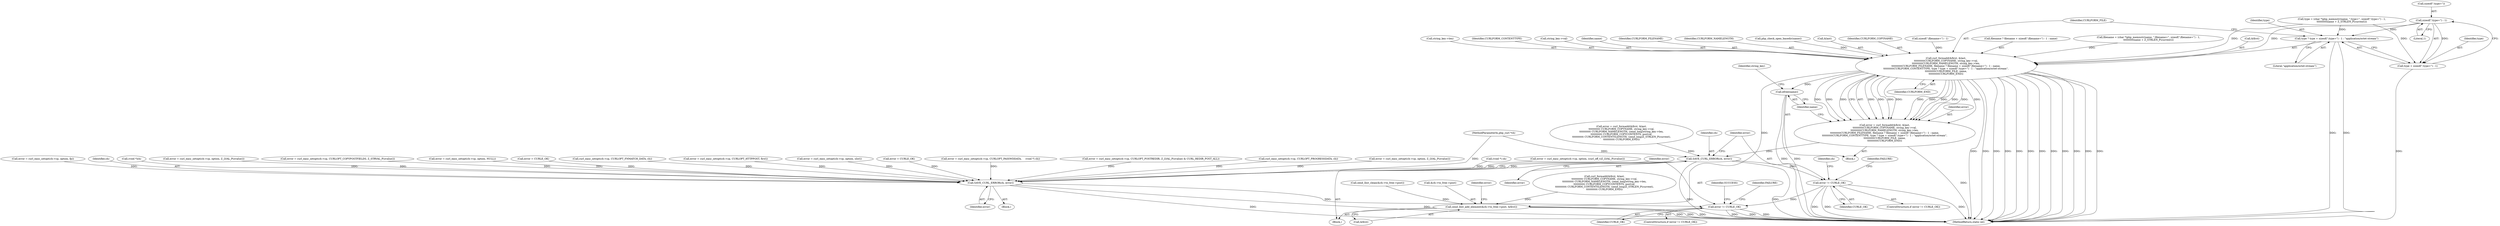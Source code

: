 digraph "0_php_124fb22a13fafa3648e4e15b4f207c7096d8155e@API" {
"1001357" [label="(Call,sizeof(\";type=\") - 1)"];
"1001329" [label="(Call,curl_formadd(&first, &last,\n\t\t\t\t\t\t\t\t\t\tCURLFORM_COPYNAME, string_key->val,\n\t\t\t\t\t\t\t\t\t\tCURLFORM_NAMELENGTH, string_key->len,\n\t\t\t\t\t\t\t\t\t\tCURLFORM_FILENAME, filename ? filename + sizeof(\";filename=\") - 1 : name,\n\t\t\t\t\t\t\t\t\t\tCURLFORM_CONTENTTYPE, type ? type + sizeof(\";type=\") - 1 : \"application/octet-stream\",\n\t\t\t\t\t\t\t\t\t\tCURLFORM_FILE, name,\n\t\t\t\t\t\t\t\t\t\tCURLFORM_END))"];
"1001327" [label="(Call,error = curl_formadd(&first, &last,\n\t\t\t\t\t\t\t\t\t\tCURLFORM_COPYNAME, string_key->val,\n\t\t\t\t\t\t\t\t\t\tCURLFORM_NAMELENGTH, string_key->len,\n\t\t\t\t\t\t\t\t\t\tCURLFORM_FILENAME, filename ? filename + sizeof(\";filename=\") - 1 : name,\n\t\t\t\t\t\t\t\t\t\tCURLFORM_CONTENTTYPE, type ? type + sizeof(\";type=\") - 1 : \"application/octet-stream\",\n\t\t\t\t\t\t\t\t\t\tCURLFORM_FILE, name,\n\t\t\t\t\t\t\t\t\t\tCURLFORM_END))"];
"1001397" [label="(Call,SAVE_CURL_ERROR(ch, error))"];
"1001401" [label="(Call,error != CURLE_OK)"];
"1001917" [label="(Call,error != CURLE_OK)"];
"1001913" [label="(Call,SAVE_CURL_ERROR(ch, error))"];
"1001365" [label="(Call,efree(name))"];
"1001421" [label="(Call,zend_llist_add_element(&ch->to_free->post, &first))"];
"1001353" [label="(Call,type ? type + sizeof(\";type=\") - 1 : \"application/octet-stream\")"];
"1001355" [label="(Call,type + sizeof(\";type=\") - 1)"];
"1000121" [label="(Block,)"];
"1001913" [label="(Call,SAVE_CURL_ERROR(ch, error))"];
"1001395" [label="(Identifier,string_key)"];
"1001352" [label="(Identifier,CURLFORM_CONTENTTYPE)"];
"1001916" [label="(ControlStructure,if (error != CURLE_OK))"];
"1001357" [label="(Call,sizeof(\";type=\") - 1)"];
"1001690" [label="(Call,error = curl_easy_setopt(ch->cp, CURLOPT_POSTREDIR, Z_LVAL_P(zvalue) & CURL_REDIR_POST_ALL))"];
"1001402" [label="(Identifier,error)"];
"1001468" [label="(Call,curl_easy_setopt(ch->cp, CURLOPT_PROGRESSDATA, ch))"];
"1001431" [label="(Identifier,error)"];
"1001366" [label="(Identifier,name)"];
"1001401" [label="(Call,error != CURLE_OK)"];
"1001371" [label="(Call,curl_formadd(&first, &last,\n\t\t\t\t\t\t\t\t\t\t\t CURLFORM_COPYNAME, string_key->val,\n\t\t\t\t\t\t\t\t\t\t\t CURLFORM_NAMELENGTH, (zend_long)string_key->len,\n\t\t\t\t\t\t\t\t\t\t\t CURLFORM_COPYCONTENTS, postval,\n\t\t\t\t\t\t\t\t\t\t\t CURLFORM_CONTENTSLENGTH, (zend_long)Z_STRLEN_P(current),\n\t\t\t\t\t\t\t\t\t\t\t CURLFORM_END))"];
"1000992" [label="(Call,error = curl_easy_setopt(ch->cp, option, Z_LVAL_P(zvalue)))"];
"1001335" [label="(Call,string_key->val)"];
"1001733" [label="(Call,(void *) ch)"];
"1001675" [label="(Call,error = curl_easy_setopt(ch->cp, option, (curl_off_t)Z_LVAL_P(zvalue)))"];
"1001918" [label="(Identifier,error)"];
"1001363" [label="(Identifier,name)"];
"1001358" [label="(Call,sizeof(\";type=\"))"];
"1001338" [label="(Identifier,CURLFORM_NAMELENGTH)"];
"1001320" [label="(Call,php_check_open_basedir(name))"];
"1001421" [label="(Call,zend_llist_add_element(&ch->to_free->post, &first))"];
"1001327" [label="(Call,error = curl_formadd(&first, &last,\n\t\t\t\t\t\t\t\t\t\tCURLFORM_COPYNAME, string_key->val,\n\t\t\t\t\t\t\t\t\t\tCURLFORM_NAMELENGTH, string_key->len,\n\t\t\t\t\t\t\t\t\t\tCURLFORM_FILENAME, filename ? filename + sizeof(\";filename=\") - 1 : name,\n\t\t\t\t\t\t\t\t\t\tCURLFORM_CONTENTTYPE, type ? type + sizeof(\";type=\") - 1 : \"application/octet-stream\",\n\t\t\t\t\t\t\t\t\t\tCURLFORM_FILE, name,\n\t\t\t\t\t\t\t\t\t\tCURLFORM_END))"];
"1001332" [label="(Call,&last)"];
"1001399" [label="(Identifier,error)"];
"1001369" [label="(Call,error = curl_formadd(&first, &last,\n\t\t\t\t\t\t\t\t\t\t\t CURLFORM_COPYNAME, string_key->val,\n\t\t\t\t\t\t\t\t\t\t\t CURLFORM_NAMELENGTH, (zend_long)string_key->len,\n\t\t\t\t\t\t\t\t\t\t\t CURLFORM_COPYCONTENTS, postval,\n\t\t\t\t\t\t\t\t\t\t\t CURLFORM_CONTENTSLENGTH, (zend_long)Z_STRLEN_P(current),\n\t\t\t\t\t\t\t\t\t\t\t CURLFORM_END))"];
"1001406" [label="(Identifier,FAILURE)"];
"1000841" [label="(Call,error = curl_easy_setopt(ch->cp, option, fp))"];
"1001428" [label="(Call,&first)"];
"1001403" [label="(Identifier,CURLE_OK)"];
"1001915" [label="(Identifier,error)"];
"1001914" [label="(Identifier,ch)"];
"1001354" [label="(Identifier,type)"];
"1001347" [label="(Call,sizeof(\";filename=\") - 1)"];
"1001789" [label="(Call,(void *)ch)"];
"1001926" [label="(Identifier,SUCCESS)"];
"1000259" [label="(Call,error = curl_easy_setopt(ch->cp, option, Z_LVAL_P(zvalue)))"];
"1000118" [label="(MethodParameterIn,php_curl *ch)"];
"1001063" [label="(Block,)"];
"1001364" [label="(Identifier,CURLFORM_END)"];
"1001355" [label="(Call,type + sizeof(\";type=\") - 1)"];
"1001410" [label="(Identifier,ch)"];
"1001353" [label="(Call,type ? type + sizeof(\";type=\") - 1 : \"application/octet-stream\")"];
"1001451" [label="(Call,error = curl_easy_setopt(ch->cp, CURLOPT_COPYPOSTFIELDS, Z_STRVAL_P(zvalue)))"];
"1001922" [label="(Identifier,FAILURE)"];
"1001343" [label="(Call,filename ? filename + sizeof(\";filename=\") - 1 : name)"];
"1001362" [label="(Identifier,CURLFORM_FILE)"];
"1001398" [label="(Identifier,ch)"];
"1001342" [label="(Identifier,CURLFORM_FILENAME)"];
"1001917" [label="(Call,error != CURLE_OK)"];
"1001414" [label="(Call,zend_llist_clean(&ch->to_free->post))"];
"1001299" [label="(Call,filename = (char *)php_memnstr(name, \";filename=\", sizeof(\";filename=\") - 1,\n\t\t\t\t\t\t\t\t\t\tname + Z_STRLEN_P(current)))"];
"1001330" [label="(Call,&first)"];
"1001400" [label="(ControlStructure,if (error != CURLE_OK))"];
"1001927" [label="(MethodReturn,static int)"];
"1001339" [label="(Call,string_key->len)"];
"1001919" [label="(Identifier,CURLE_OK)"];
"1000338" [label="(Call,error = curl_easy_setopt(ch->cp, option, NULL))"];
"1001329" [label="(Call,curl_formadd(&first, &last,\n\t\t\t\t\t\t\t\t\t\tCURLFORM_COPYNAME, string_key->val,\n\t\t\t\t\t\t\t\t\t\tCURLFORM_NAMELENGTH, string_key->len,\n\t\t\t\t\t\t\t\t\t\tCURLFORM_FILENAME, filename ? filename + sizeof(\";filename=\") - 1 : name,\n\t\t\t\t\t\t\t\t\t\tCURLFORM_CONTENTTYPE, type ? type + sizeof(\";type=\") - 1 : \"application/octet-stream\",\n\t\t\t\t\t\t\t\t\t\tCURLFORM_FILE, name,\n\t\t\t\t\t\t\t\t\t\tCURLFORM_END))"];
"1000123" [label="(Call,error = CURLE_OK)"];
"1001261" [label="(Block,)"];
"1001838" [label="(Call,curl_easy_setopt(ch->cp, CURLOPT_FNMATCH_DATA, ch))"];
"1001278" [label="(Call,type = (char *)php_memnstr(name, \";type=\", sizeof(\";type=\") - 1,\n\t\t\t\t\t\t\t\t\t\tname + Z_STRLEN_P(current)))"];
"1001422" [label="(Call,&ch->to_free->post)"];
"1001360" [label="(Literal,1)"];
"1001328" [label="(Identifier,error)"];
"1001397" [label="(Call,SAVE_CURL_ERROR(ch, error))"];
"1001430" [label="(Call,error = curl_easy_setopt(ch->cp, CURLOPT_HTTPPOST, first))"];
"1001334" [label="(Identifier,CURLFORM_COPYNAME)"];
"1001361" [label="(Literal,\"application/octet-stream\")"];
"1000958" [label="(Call,error = curl_easy_setopt(ch->cp, option, slist))"];
"1001365" [label="(Call,efree(name))"];
"1001356" [label="(Identifier,type)"];
"1000440" [label="(Call,error = CURLE_OK)"];
"1001726" [label="(Call,error = curl_easy_setopt(ch->cp, CURLOPT_PASSWDDATA,     (void *) ch))"];
"1001357" -> "1001355"  [label="AST: "];
"1001357" -> "1001360"  [label="CFG: "];
"1001358" -> "1001357"  [label="AST: "];
"1001360" -> "1001357"  [label="AST: "];
"1001355" -> "1001357"  [label="CFG: "];
"1001357" -> "1001329"  [label="DDG: "];
"1001357" -> "1001353"  [label="DDG: "];
"1001357" -> "1001355"  [label="DDG: "];
"1001329" -> "1001327"  [label="AST: "];
"1001329" -> "1001364"  [label="CFG: "];
"1001330" -> "1001329"  [label="AST: "];
"1001332" -> "1001329"  [label="AST: "];
"1001334" -> "1001329"  [label="AST: "];
"1001335" -> "1001329"  [label="AST: "];
"1001338" -> "1001329"  [label="AST: "];
"1001339" -> "1001329"  [label="AST: "];
"1001342" -> "1001329"  [label="AST: "];
"1001343" -> "1001329"  [label="AST: "];
"1001352" -> "1001329"  [label="AST: "];
"1001353" -> "1001329"  [label="AST: "];
"1001362" -> "1001329"  [label="AST: "];
"1001363" -> "1001329"  [label="AST: "];
"1001364" -> "1001329"  [label="AST: "];
"1001327" -> "1001329"  [label="CFG: "];
"1001329" -> "1001927"  [label="DDG: "];
"1001329" -> "1001927"  [label="DDG: "];
"1001329" -> "1001927"  [label="DDG: "];
"1001329" -> "1001927"  [label="DDG: "];
"1001329" -> "1001927"  [label="DDG: "];
"1001329" -> "1001927"  [label="DDG: "];
"1001329" -> "1001927"  [label="DDG: "];
"1001329" -> "1001927"  [label="DDG: "];
"1001329" -> "1001927"  [label="DDG: "];
"1001329" -> "1001927"  [label="DDG: "];
"1001329" -> "1001927"  [label="DDG: "];
"1001329" -> "1001927"  [label="DDG: "];
"1001329" -> "1001327"  [label="DDG: "];
"1001329" -> "1001327"  [label="DDG: "];
"1001329" -> "1001327"  [label="DDG: "];
"1001329" -> "1001327"  [label="DDG: "];
"1001329" -> "1001327"  [label="DDG: "];
"1001329" -> "1001327"  [label="DDG: "];
"1001329" -> "1001327"  [label="DDG: "];
"1001329" -> "1001327"  [label="DDG: "];
"1001329" -> "1001327"  [label="DDG: "];
"1001329" -> "1001327"  [label="DDG: "];
"1001329" -> "1001327"  [label="DDG: "];
"1001329" -> "1001327"  [label="DDG: "];
"1001329" -> "1001327"  [label="DDG: "];
"1001299" -> "1001329"  [label="DDG: "];
"1001347" -> "1001329"  [label="DDG: "];
"1001320" -> "1001329"  [label="DDG: "];
"1001278" -> "1001329"  [label="DDG: "];
"1001329" -> "1001365"  [label="DDG: "];
"1001329" -> "1001421"  [label="DDG: "];
"1001327" -> "1001261"  [label="AST: "];
"1001328" -> "1001327"  [label="AST: "];
"1001366" -> "1001327"  [label="CFG: "];
"1001327" -> "1001927"  [label="DDG: "];
"1001327" -> "1001397"  [label="DDG: "];
"1001397" -> "1001063"  [label="AST: "];
"1001397" -> "1001399"  [label="CFG: "];
"1001398" -> "1001397"  [label="AST: "];
"1001399" -> "1001397"  [label="AST: "];
"1001402" -> "1001397"  [label="CFG: "];
"1001397" -> "1001927"  [label="DDG: "];
"1001397" -> "1001927"  [label="DDG: "];
"1000118" -> "1001397"  [label="DDG: "];
"1001369" -> "1001397"  [label="DDG: "];
"1001397" -> "1001401"  [label="DDG: "];
"1001397" -> "1001913"  [label="DDG: "];
"1001401" -> "1001400"  [label="AST: "];
"1001401" -> "1001403"  [label="CFG: "];
"1001402" -> "1001401"  [label="AST: "];
"1001403" -> "1001401"  [label="AST: "];
"1001406" -> "1001401"  [label="CFG: "];
"1001410" -> "1001401"  [label="CFG: "];
"1001401" -> "1001927"  [label="DDG: "];
"1001401" -> "1001927"  [label="DDG: "];
"1001401" -> "1001927"  [label="DDG: "];
"1001401" -> "1001917"  [label="DDG: "];
"1001917" -> "1001916"  [label="AST: "];
"1001917" -> "1001919"  [label="CFG: "];
"1001918" -> "1001917"  [label="AST: "];
"1001919" -> "1001917"  [label="AST: "];
"1001922" -> "1001917"  [label="CFG: "];
"1001926" -> "1001917"  [label="CFG: "];
"1001917" -> "1001927"  [label="DDG: "];
"1001917" -> "1001927"  [label="DDG: "];
"1001917" -> "1001927"  [label="DDG: "];
"1001913" -> "1001917"  [label="DDG: "];
"1001913" -> "1000121"  [label="AST: "];
"1001913" -> "1001915"  [label="CFG: "];
"1001914" -> "1001913"  [label="AST: "];
"1001915" -> "1001913"  [label="AST: "];
"1001918" -> "1001913"  [label="CFG: "];
"1001913" -> "1001927"  [label="DDG: "];
"1001913" -> "1001927"  [label="DDG: "];
"1001838" -> "1001913"  [label="DDG: "];
"1001733" -> "1001913"  [label="DDG: "];
"1001468" -> "1001913"  [label="DDG: "];
"1001789" -> "1001913"  [label="DDG: "];
"1000118" -> "1001913"  [label="DDG: "];
"1001690" -> "1001913"  [label="DDG: "];
"1000992" -> "1001913"  [label="DDG: "];
"1001726" -> "1001913"  [label="DDG: "];
"1000841" -> "1001913"  [label="DDG: "];
"1000440" -> "1001913"  [label="DDG: "];
"1000958" -> "1001913"  [label="DDG: "];
"1001675" -> "1001913"  [label="DDG: "];
"1001430" -> "1001913"  [label="DDG: "];
"1000123" -> "1001913"  [label="DDG: "];
"1001451" -> "1001913"  [label="DDG: "];
"1000259" -> "1001913"  [label="DDG: "];
"1000338" -> "1001913"  [label="DDG: "];
"1001365" -> "1001261"  [label="AST: "];
"1001365" -> "1001366"  [label="CFG: "];
"1001366" -> "1001365"  [label="AST: "];
"1001395" -> "1001365"  [label="CFG: "];
"1001365" -> "1001927"  [label="DDG: "];
"1001365" -> "1001927"  [label="DDG: "];
"1001421" -> "1001063"  [label="AST: "];
"1001421" -> "1001428"  [label="CFG: "];
"1001422" -> "1001421"  [label="AST: "];
"1001428" -> "1001421"  [label="AST: "];
"1001431" -> "1001421"  [label="CFG: "];
"1001421" -> "1001927"  [label="DDG: "];
"1001421" -> "1001927"  [label="DDG: "];
"1001421" -> "1001927"  [label="DDG: "];
"1001414" -> "1001421"  [label="DDG: "];
"1001371" -> "1001421"  [label="DDG: "];
"1001353" -> "1001355"  [label="CFG: "];
"1001353" -> "1001361"  [label="CFG: "];
"1001354" -> "1001353"  [label="AST: "];
"1001355" -> "1001353"  [label="AST: "];
"1001361" -> "1001353"  [label="AST: "];
"1001362" -> "1001353"  [label="CFG: "];
"1001353" -> "1001927"  [label="DDG: "];
"1001353" -> "1001927"  [label="DDG: "];
"1001278" -> "1001353"  [label="DDG: "];
"1001356" -> "1001355"  [label="AST: "];
"1001355" -> "1001927"  [label="DDG: "];
"1001278" -> "1001355"  [label="DDG: "];
}
